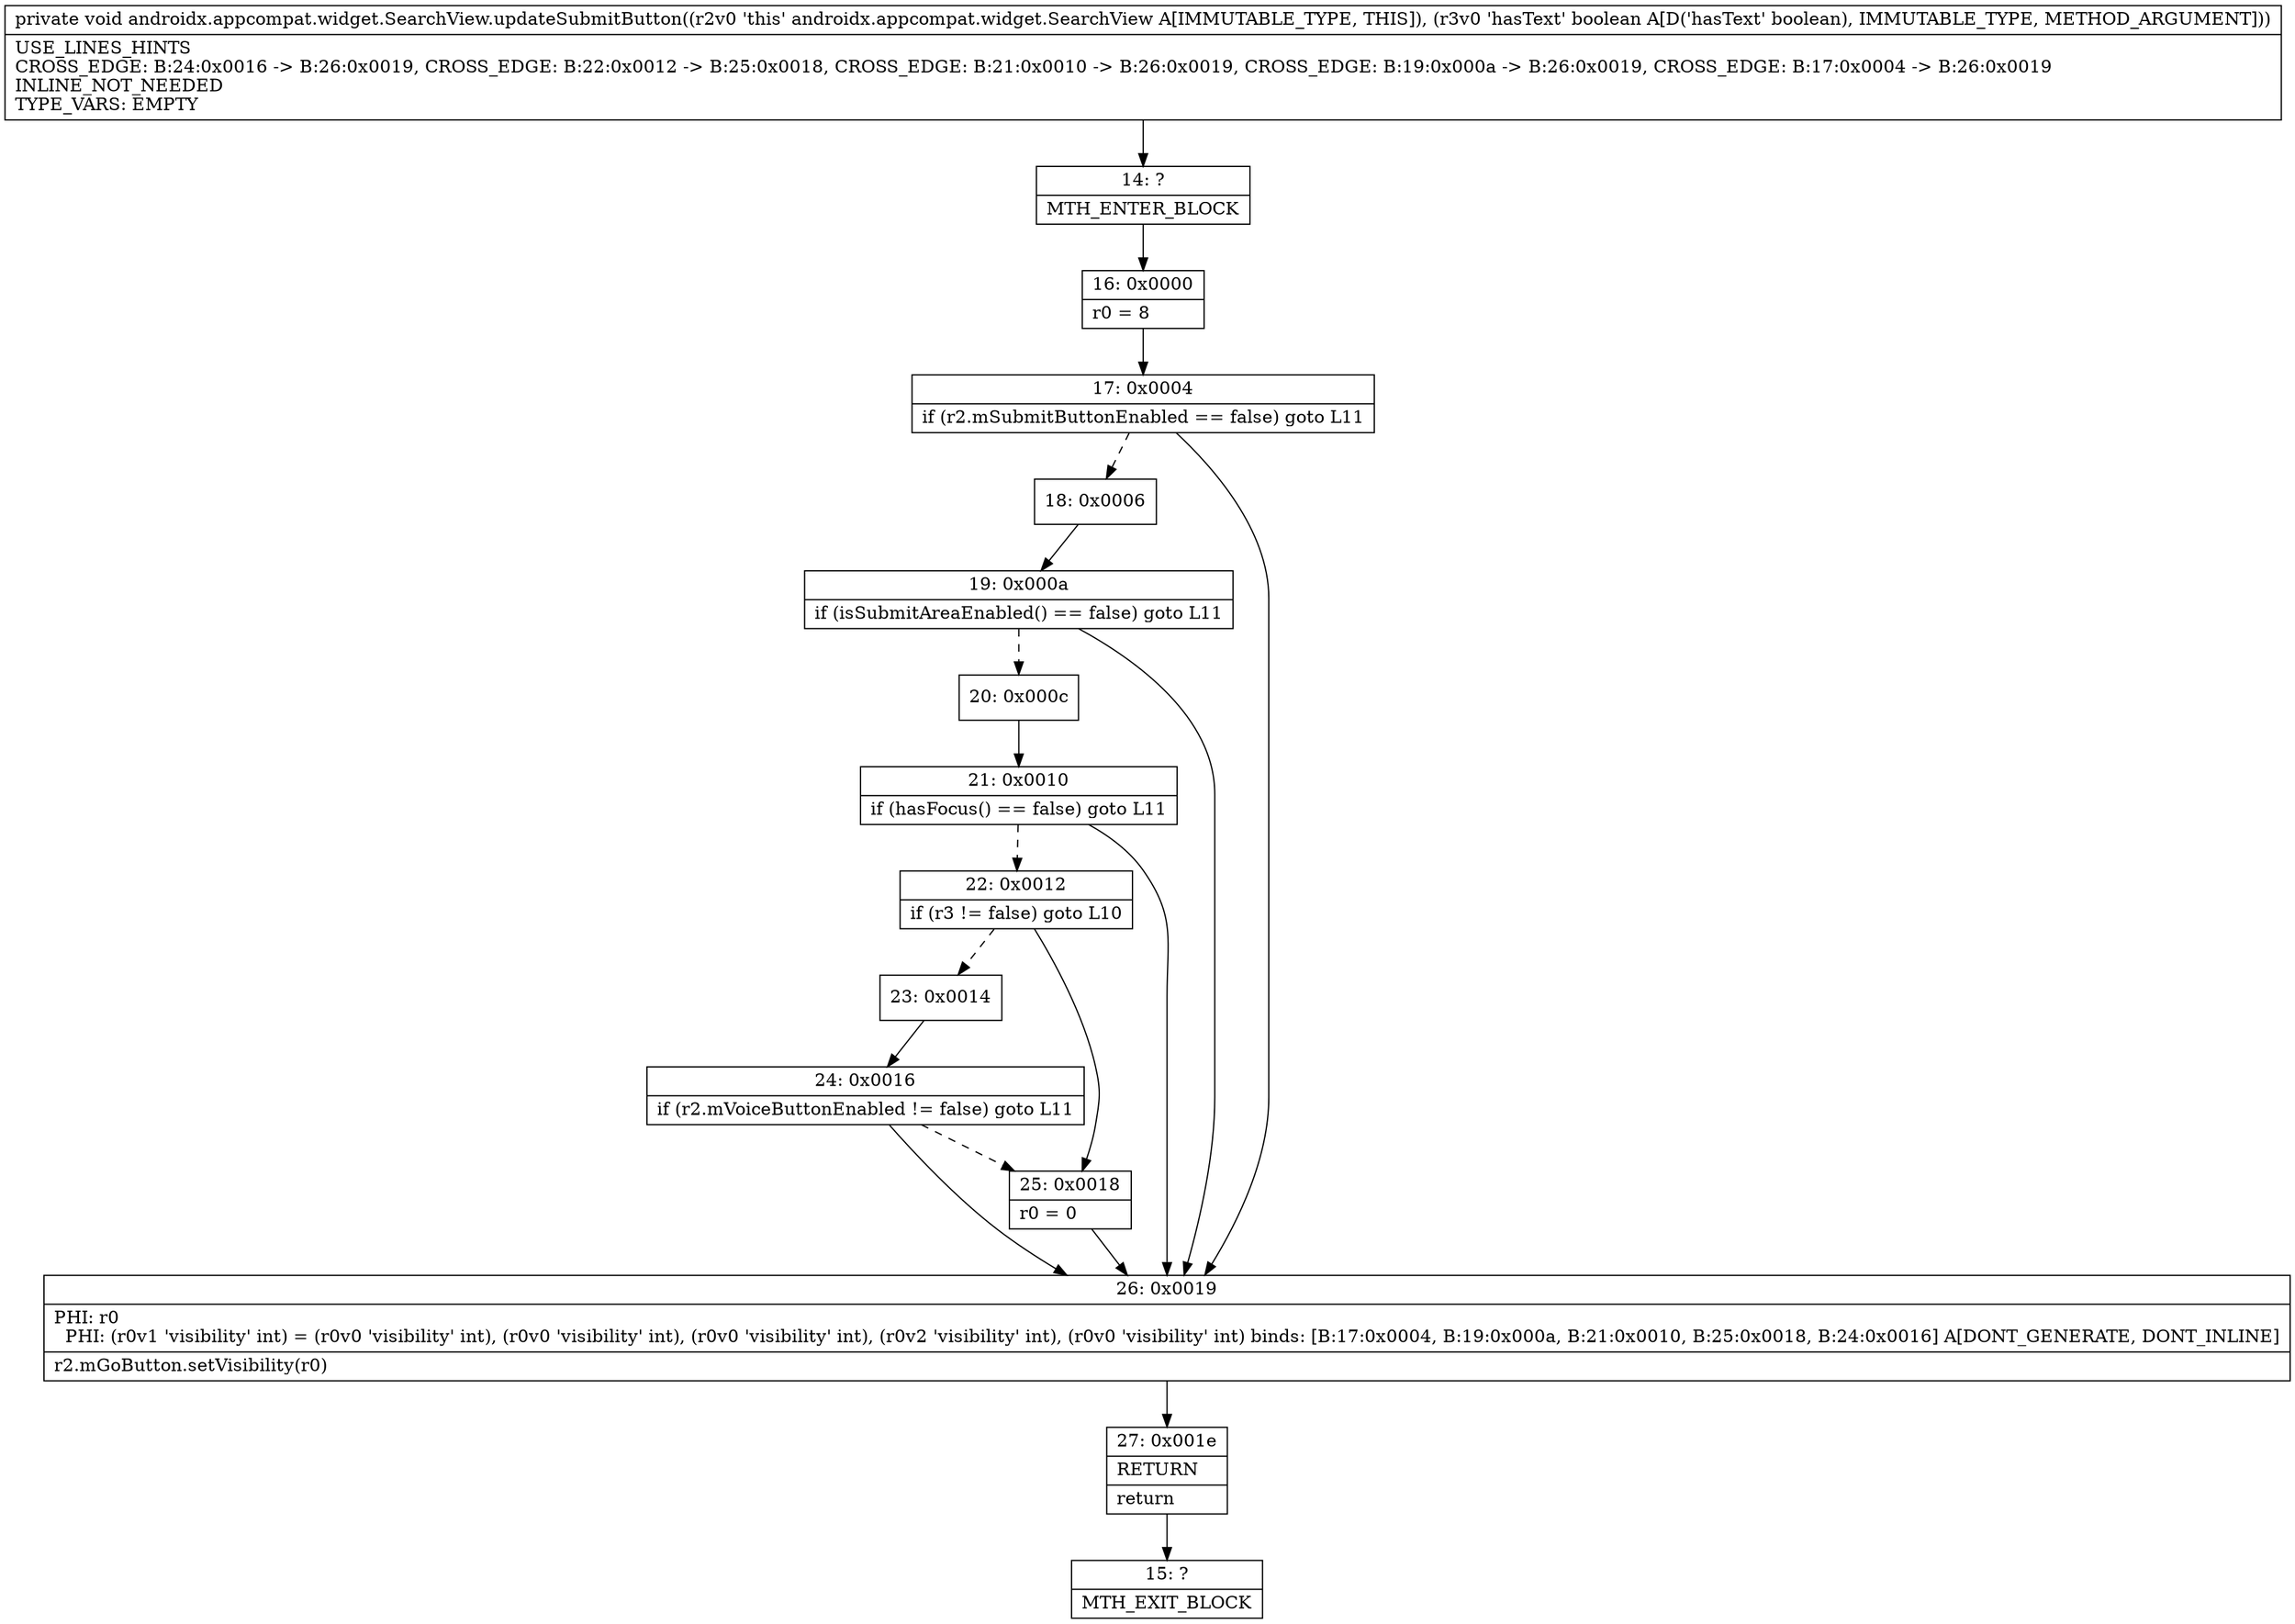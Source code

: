 digraph "CFG forandroidx.appcompat.widget.SearchView.updateSubmitButton(Z)V" {
Node_14 [shape=record,label="{14\:\ ?|MTH_ENTER_BLOCK\l}"];
Node_16 [shape=record,label="{16\:\ 0x0000|r0 = 8\l}"];
Node_17 [shape=record,label="{17\:\ 0x0004|if (r2.mSubmitButtonEnabled == false) goto L11\l}"];
Node_18 [shape=record,label="{18\:\ 0x0006}"];
Node_19 [shape=record,label="{19\:\ 0x000a|if (isSubmitAreaEnabled() == false) goto L11\l}"];
Node_20 [shape=record,label="{20\:\ 0x000c}"];
Node_21 [shape=record,label="{21\:\ 0x0010|if (hasFocus() == false) goto L11\l}"];
Node_22 [shape=record,label="{22\:\ 0x0012|if (r3 != false) goto L10\l}"];
Node_23 [shape=record,label="{23\:\ 0x0014}"];
Node_24 [shape=record,label="{24\:\ 0x0016|if (r2.mVoiceButtonEnabled != false) goto L11\l}"];
Node_25 [shape=record,label="{25\:\ 0x0018|r0 = 0\l}"];
Node_26 [shape=record,label="{26\:\ 0x0019|PHI: r0 \l  PHI: (r0v1 'visibility' int) = (r0v0 'visibility' int), (r0v0 'visibility' int), (r0v0 'visibility' int), (r0v2 'visibility' int), (r0v0 'visibility' int) binds: [B:17:0x0004, B:19:0x000a, B:21:0x0010, B:25:0x0018, B:24:0x0016] A[DONT_GENERATE, DONT_INLINE]\l|r2.mGoButton.setVisibility(r0)\l}"];
Node_27 [shape=record,label="{27\:\ 0x001e|RETURN\l|return\l}"];
Node_15 [shape=record,label="{15\:\ ?|MTH_EXIT_BLOCK\l}"];
MethodNode[shape=record,label="{private void androidx.appcompat.widget.SearchView.updateSubmitButton((r2v0 'this' androidx.appcompat.widget.SearchView A[IMMUTABLE_TYPE, THIS]), (r3v0 'hasText' boolean A[D('hasText' boolean), IMMUTABLE_TYPE, METHOD_ARGUMENT]))  | USE_LINES_HINTS\lCROSS_EDGE: B:24:0x0016 \-\> B:26:0x0019, CROSS_EDGE: B:22:0x0012 \-\> B:25:0x0018, CROSS_EDGE: B:21:0x0010 \-\> B:26:0x0019, CROSS_EDGE: B:19:0x000a \-\> B:26:0x0019, CROSS_EDGE: B:17:0x0004 \-\> B:26:0x0019\lINLINE_NOT_NEEDED\lTYPE_VARS: EMPTY\l}"];
MethodNode -> Node_14;Node_14 -> Node_16;
Node_16 -> Node_17;
Node_17 -> Node_18[style=dashed];
Node_17 -> Node_26;
Node_18 -> Node_19;
Node_19 -> Node_20[style=dashed];
Node_19 -> Node_26;
Node_20 -> Node_21;
Node_21 -> Node_22[style=dashed];
Node_21 -> Node_26;
Node_22 -> Node_23[style=dashed];
Node_22 -> Node_25;
Node_23 -> Node_24;
Node_24 -> Node_25[style=dashed];
Node_24 -> Node_26;
Node_25 -> Node_26;
Node_26 -> Node_27;
Node_27 -> Node_15;
}

